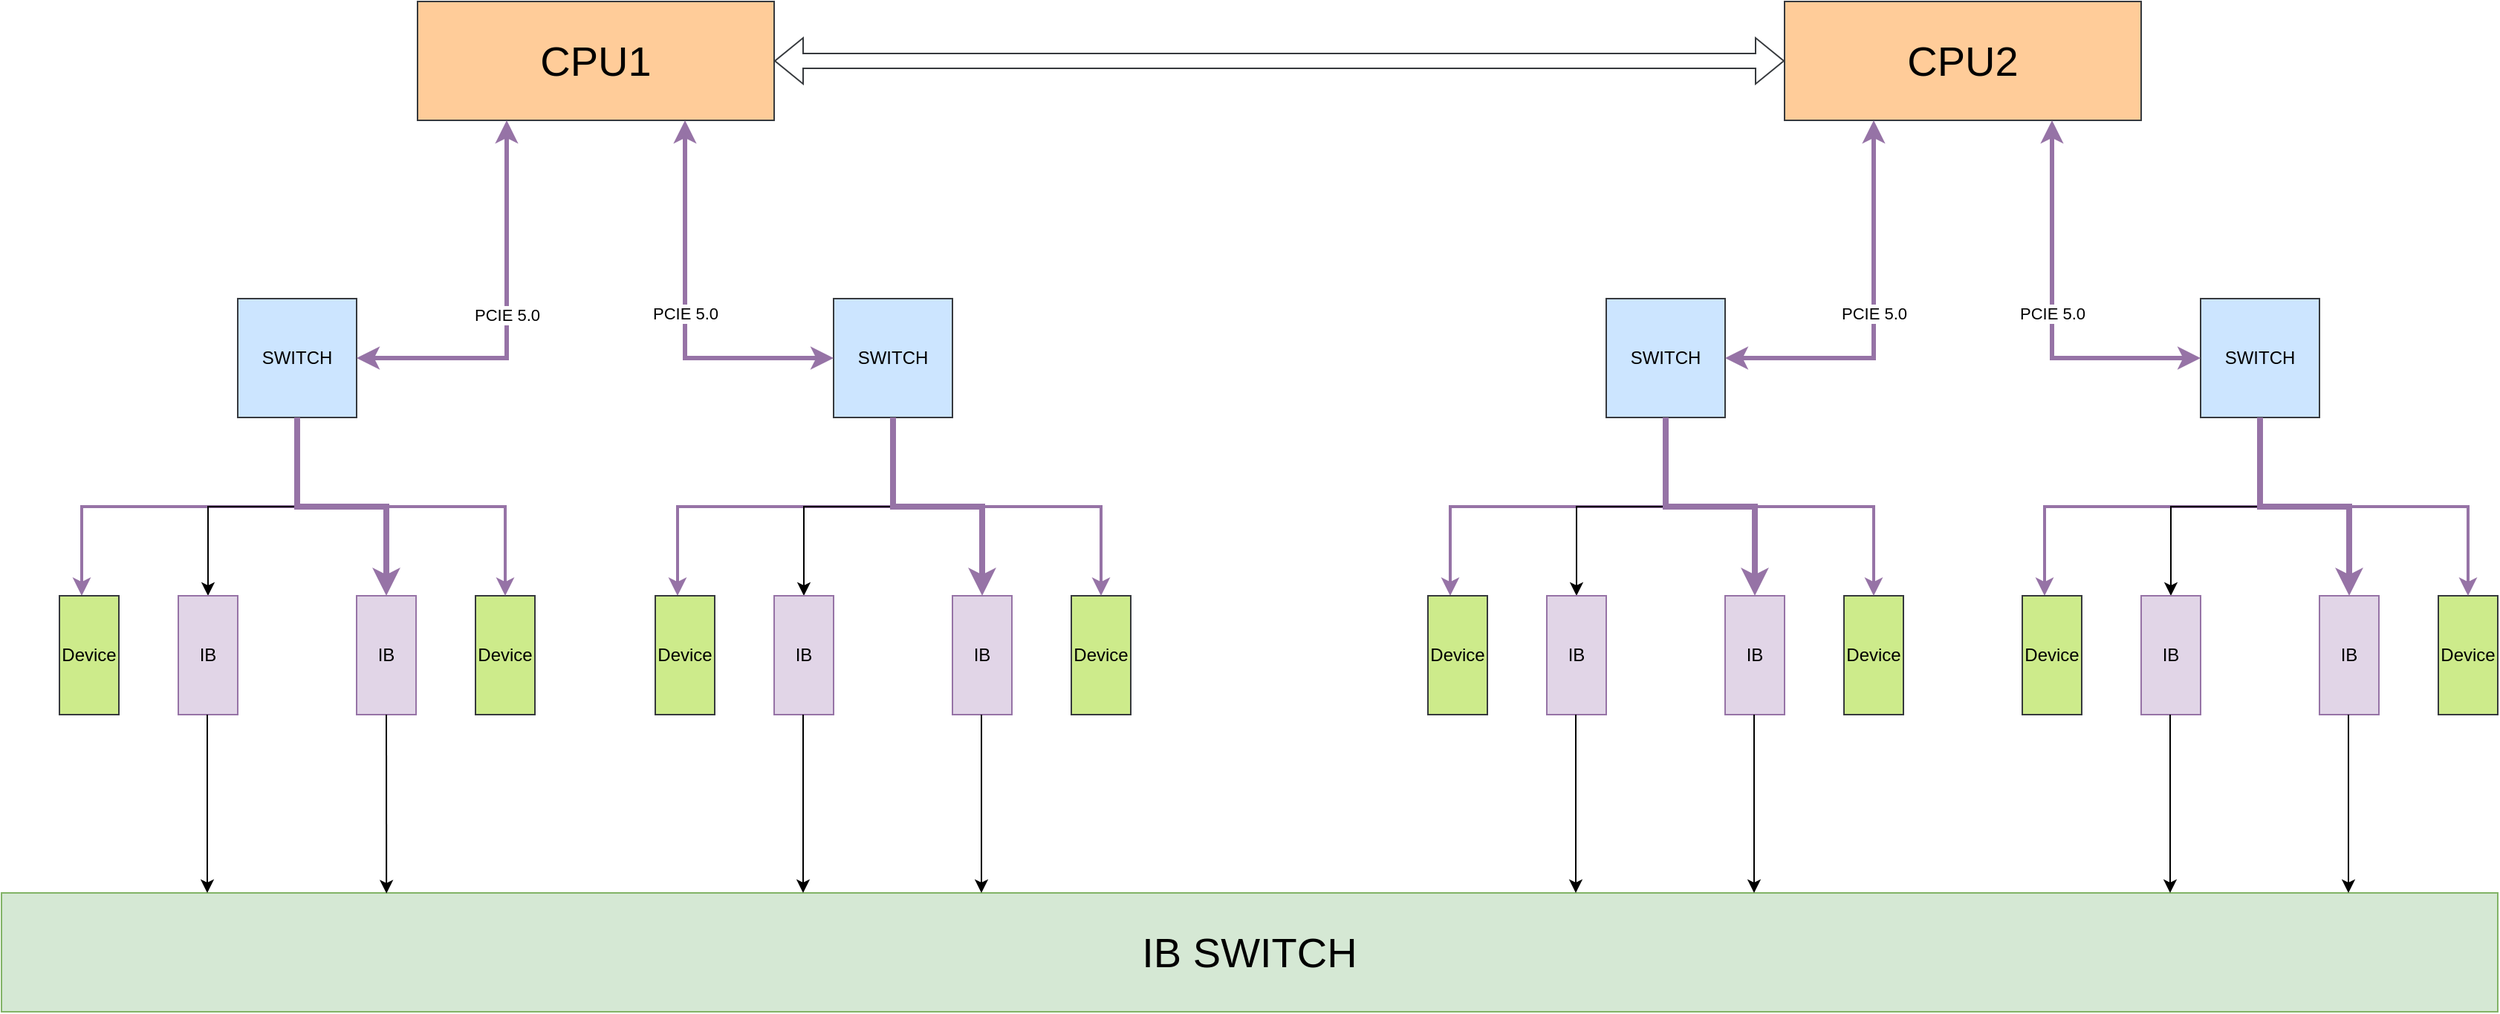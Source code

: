 <mxfile version="21.1.5" type="github">
  <diagram name="Page-1" id="OtXRAXoIm9ZtMbQRtGvd">
    <mxGraphModel dx="2358" dy="1304" grid="1" gridSize="10" guides="1" tooltips="1" connect="1" arrows="1" fold="1" page="1" pageScale="1" pageWidth="850" pageHeight="1100" math="0" shadow="0">
      <root>
        <mxCell id="0" />
        <mxCell id="1" parent="0" />
        <mxCell id="ZVxG6DAl9B7WvxPyJ5Zm-1" value="&lt;font style=&quot;font-size: 28px;&quot;&gt;CPU1&lt;/font&gt;" style="rounded=0;whiteSpace=wrap;html=1;fillColor=#ffcc99;strokeColor=#36393d;" parent="1" vertex="1">
          <mxGeometry x="280" y="200" width="240" height="80" as="geometry" />
        </mxCell>
        <mxCell id="ZVxG6DAl9B7WvxPyJ5Zm-9" value="" style="edgeStyle=orthogonalEdgeStyle;rounded=0;orthogonalLoop=1;jettySize=auto;html=1;fillColor=#e1d5e7;strokeColor=#9673a6;strokeWidth=2;" parent="1" source="ZVxG6DAl9B7WvxPyJ5Zm-4" target="ZVxG6DAl9B7WvxPyJ5Zm-8" edge="1">
          <mxGeometry relative="1" as="geometry">
            <Array as="points">
              <mxPoint x="199" y="540" />
              <mxPoint x="54" y="540" />
            </Array>
          </mxGeometry>
        </mxCell>
        <mxCell id="ZVxG6DAl9B7WvxPyJ5Zm-11" value="" style="edgeStyle=orthogonalEdgeStyle;rounded=0;orthogonalLoop=1;jettySize=auto;html=1;exitX=0.5;exitY=1;exitDx=0;exitDy=0;entryX=0.5;entryY=0;entryDx=0;entryDy=0;" parent="1" source="ZVxG6DAl9B7WvxPyJ5Zm-4" target="ZVxG6DAl9B7WvxPyJ5Zm-10" edge="1">
          <mxGeometry relative="1" as="geometry">
            <Array as="points">
              <mxPoint x="199" y="540" />
              <mxPoint x="139" y="540" />
            </Array>
          </mxGeometry>
        </mxCell>
        <mxCell id="ZVxG6DAl9B7WvxPyJ5Zm-4" value="SWITCH" style="rounded=0;whiteSpace=wrap;html=1;fillColor=#cce5ff;strokeColor=#36393d;" parent="1" vertex="1">
          <mxGeometry x="159" y="400" width="80" height="80" as="geometry" />
        </mxCell>
        <mxCell id="ZVxG6DAl9B7WvxPyJ5Zm-8" value="Device" style="rounded=0;whiteSpace=wrap;html=1;fillColor=#cdeb8b;strokeColor=#36393d;" parent="1" vertex="1">
          <mxGeometry x="39" y="600" width="40" height="80" as="geometry" />
        </mxCell>
        <mxCell id="ZVxG6DAl9B7WvxPyJ5Zm-10" value="IB" style="rounded=0;whiteSpace=wrap;html=1;fillColor=#e1d5e7;strokeColor=#9673a6;" parent="1" vertex="1">
          <mxGeometry x="119" y="600" width="40" height="80" as="geometry" />
        </mxCell>
        <mxCell id="ZVxG6DAl9B7WvxPyJ5Zm-13" value="" style="edgeStyle=orthogonalEdgeStyle;rounded=0;orthogonalLoop=1;jettySize=auto;html=1;entryX=0.5;entryY=0;entryDx=0;entryDy=0;fillColor=#e1d5e7;strokeColor=#9673a6;strokeWidth=4;" parent="1" source="ZVxG6DAl9B7WvxPyJ5Zm-4" target="ZVxG6DAl9B7WvxPyJ5Zm-12" edge="1">
          <mxGeometry relative="1" as="geometry">
            <mxPoint x="199" y="480" as="sourcePoint" />
            <mxPoint x="144" y="600" as="targetPoint" />
            <Array as="points">
              <mxPoint x="199" y="540" />
              <mxPoint x="259" y="540" />
            </Array>
          </mxGeometry>
        </mxCell>
        <mxCell id="ZVxG6DAl9B7WvxPyJ5Zm-12" value="IB" style="rounded=0;whiteSpace=wrap;html=1;fillColor=#e1d5e7;strokeColor=#9673a6;" parent="1" vertex="1">
          <mxGeometry x="239" y="600" width="40" height="80" as="geometry" />
        </mxCell>
        <mxCell id="ZVxG6DAl9B7WvxPyJ5Zm-14" value="Device" style="rounded=0;whiteSpace=wrap;html=1;fillColor=#cdeb8b;strokeColor=#36393d;" parent="1" vertex="1">
          <mxGeometry x="319" y="600" width="40" height="80" as="geometry" />
        </mxCell>
        <mxCell id="ZVxG6DAl9B7WvxPyJ5Zm-15" value="" style="edgeStyle=orthogonalEdgeStyle;rounded=0;orthogonalLoop=1;jettySize=auto;html=1;entryX=0.5;entryY=0;entryDx=0;entryDy=0;exitX=0.5;exitY=1;exitDx=0;exitDy=0;fillColor=#e1d5e7;strokeColor=#9673a6;strokeWidth=2;" parent="1" source="ZVxG6DAl9B7WvxPyJ5Zm-4" target="ZVxG6DAl9B7WvxPyJ5Zm-14" edge="1">
          <mxGeometry relative="1" as="geometry">
            <mxPoint x="209" y="490" as="sourcePoint" />
            <mxPoint x="269" y="610" as="targetPoint" />
            <Array as="points">
              <mxPoint x="199" y="540" />
              <mxPoint x="339" y="540" />
            </Array>
          </mxGeometry>
        </mxCell>
        <mxCell id="ZVxG6DAl9B7WvxPyJ5Zm-16" value="" style="edgeStyle=orthogonalEdgeStyle;rounded=0;orthogonalLoop=1;jettySize=auto;html=1;fillColor=#e1d5e7;strokeColor=#9673a6;strokeWidth=2;" parent="1" source="ZVxG6DAl9B7WvxPyJ5Zm-18" target="ZVxG6DAl9B7WvxPyJ5Zm-19" edge="1">
          <mxGeometry relative="1" as="geometry">
            <Array as="points">
              <mxPoint x="600" y="540" />
              <mxPoint x="455" y="540" />
            </Array>
          </mxGeometry>
        </mxCell>
        <mxCell id="ZVxG6DAl9B7WvxPyJ5Zm-17" value="" style="edgeStyle=orthogonalEdgeStyle;rounded=0;orthogonalLoop=1;jettySize=auto;html=1;exitX=0.5;exitY=1;exitDx=0;exitDy=0;entryX=0.5;entryY=0;entryDx=0;entryDy=0;" parent="1" source="ZVxG6DAl9B7WvxPyJ5Zm-18" target="ZVxG6DAl9B7WvxPyJ5Zm-20" edge="1">
          <mxGeometry relative="1" as="geometry">
            <Array as="points">
              <mxPoint x="600" y="540" />
              <mxPoint x="540" y="540" />
            </Array>
          </mxGeometry>
        </mxCell>
        <mxCell id="ZVxG6DAl9B7WvxPyJ5Zm-18" value="SWITCH" style="rounded=0;whiteSpace=wrap;html=1;fillColor=#cce5ff;strokeColor=#36393d;" parent="1" vertex="1">
          <mxGeometry x="560" y="400" width="80" height="80" as="geometry" />
        </mxCell>
        <mxCell id="ZVxG6DAl9B7WvxPyJ5Zm-19" value="Device" style="rounded=0;whiteSpace=wrap;html=1;fillColor=#cdeb8b;strokeColor=#36393d;" parent="1" vertex="1">
          <mxGeometry x="440" y="600" width="40" height="80" as="geometry" />
        </mxCell>
        <mxCell id="ZVxG6DAl9B7WvxPyJ5Zm-20" value="IB" style="rounded=0;whiteSpace=wrap;html=1;fillColor=#e1d5e7;strokeColor=#9673a6;" parent="1" vertex="1">
          <mxGeometry x="520" y="600" width="40" height="80" as="geometry" />
        </mxCell>
        <mxCell id="ZVxG6DAl9B7WvxPyJ5Zm-21" value="" style="edgeStyle=orthogonalEdgeStyle;rounded=0;orthogonalLoop=1;jettySize=auto;html=1;entryX=0.5;entryY=0;entryDx=0;entryDy=0;fillColor=#e1d5e7;strokeColor=#9673a6;strokeWidth=4;" parent="1" source="ZVxG6DAl9B7WvxPyJ5Zm-18" target="ZVxG6DAl9B7WvxPyJ5Zm-22" edge="1">
          <mxGeometry relative="1" as="geometry">
            <mxPoint x="600" y="480" as="sourcePoint" />
            <mxPoint x="545" y="600" as="targetPoint" />
            <Array as="points">
              <mxPoint x="600" y="540" />
              <mxPoint x="660" y="540" />
            </Array>
          </mxGeometry>
        </mxCell>
        <mxCell id="ZVxG6DAl9B7WvxPyJ5Zm-22" value="IB" style="rounded=0;whiteSpace=wrap;html=1;fillColor=#e1d5e7;strokeColor=#9673a6;" parent="1" vertex="1">
          <mxGeometry x="640" y="600" width="40" height="80" as="geometry" />
        </mxCell>
        <mxCell id="ZVxG6DAl9B7WvxPyJ5Zm-23" value="Device" style="rounded=0;whiteSpace=wrap;html=1;fillColor=#cdeb8b;strokeColor=#36393d;" parent="1" vertex="1">
          <mxGeometry x="720" y="600" width="40" height="80" as="geometry" />
        </mxCell>
        <mxCell id="ZVxG6DAl9B7WvxPyJ5Zm-24" value="" style="edgeStyle=orthogonalEdgeStyle;rounded=0;orthogonalLoop=1;jettySize=auto;html=1;entryX=0.5;entryY=0;entryDx=0;entryDy=0;exitX=0.5;exitY=1;exitDx=0;exitDy=0;fillColor=#e1d5e7;strokeColor=#9673a6;strokeWidth=2;" parent="1" source="ZVxG6DAl9B7WvxPyJ5Zm-18" target="ZVxG6DAl9B7WvxPyJ5Zm-23" edge="1">
          <mxGeometry relative="1" as="geometry">
            <mxPoint x="610" y="490" as="sourcePoint" />
            <mxPoint x="670" y="610" as="targetPoint" />
            <Array as="points">
              <mxPoint x="600" y="540" />
              <mxPoint x="740" y="540" />
            </Array>
          </mxGeometry>
        </mxCell>
        <mxCell id="ZVxG6DAl9B7WvxPyJ5Zm-27" value="PCIE 5.0" style="endArrow=classic;startArrow=classic;html=1;rounded=0;entryX=0.75;entryY=1;entryDx=0;entryDy=0;exitX=0;exitY=0.5;exitDx=0;exitDy=0;strokeWidth=3;fillColor=#e1d5e7;strokeColor=#9673a6;" parent="1" source="ZVxG6DAl9B7WvxPyJ5Zm-18" target="ZVxG6DAl9B7WvxPyJ5Zm-1" edge="1">
          <mxGeometry width="50" height="50" relative="1" as="geometry">
            <mxPoint x="710" y="790" as="sourcePoint" />
            <mxPoint x="760" y="740" as="targetPoint" />
            <Array as="points">
              <mxPoint x="460" y="440" />
            </Array>
          </mxGeometry>
        </mxCell>
        <mxCell id="ZVxG6DAl9B7WvxPyJ5Zm-28" value="PCIE 5.0" style="endArrow=classic;startArrow=classic;html=1;rounded=0;entryX=0.25;entryY=1;entryDx=0;entryDy=0;strokeWidth=3;fillColor=#e1d5e7;strokeColor=#9673a6;" parent="1" source="ZVxG6DAl9B7WvxPyJ5Zm-4" target="ZVxG6DAl9B7WvxPyJ5Zm-1" edge="1">
          <mxGeometry width="50" height="50" relative="1" as="geometry">
            <mxPoint x="570" y="450" as="sourcePoint" />
            <mxPoint x="410" y="290" as="targetPoint" />
            <Array as="points">
              <mxPoint x="340" y="440" />
            </Array>
          </mxGeometry>
        </mxCell>
        <mxCell id="ZVxG6DAl9B7WvxPyJ5Zm-29" value="&lt;font style=&quot;font-size: 28px;&quot;&gt;CPU2&lt;/font&gt;" style="rounded=0;whiteSpace=wrap;html=1;fillColor=#ffcc99;strokeColor=#36393d;" parent="1" vertex="1">
          <mxGeometry x="1200" y="200" width="240" height="80" as="geometry" />
        </mxCell>
        <mxCell id="ZVxG6DAl9B7WvxPyJ5Zm-30" value="" style="edgeStyle=orthogonalEdgeStyle;rounded=0;orthogonalLoop=1;jettySize=auto;html=1;fillColor=#e1d5e7;strokeColor=#9673a6;strokeWidth=2;" parent="1" source="ZVxG6DAl9B7WvxPyJ5Zm-32" target="ZVxG6DAl9B7WvxPyJ5Zm-33" edge="1">
          <mxGeometry relative="1" as="geometry">
            <Array as="points">
              <mxPoint x="1120" y="540" />
              <mxPoint x="975" y="540" />
            </Array>
          </mxGeometry>
        </mxCell>
        <mxCell id="ZVxG6DAl9B7WvxPyJ5Zm-31" value="" style="edgeStyle=orthogonalEdgeStyle;rounded=0;orthogonalLoop=1;jettySize=auto;html=1;exitX=0.5;exitY=1;exitDx=0;exitDy=0;entryX=0.5;entryY=0;entryDx=0;entryDy=0;" parent="1" source="ZVxG6DAl9B7WvxPyJ5Zm-32" target="ZVxG6DAl9B7WvxPyJ5Zm-34" edge="1">
          <mxGeometry relative="1" as="geometry">
            <Array as="points">
              <mxPoint x="1120" y="540" />
              <mxPoint x="1060" y="540" />
            </Array>
          </mxGeometry>
        </mxCell>
        <mxCell id="ZVxG6DAl9B7WvxPyJ5Zm-32" value="SWITCH" style="rounded=0;whiteSpace=wrap;html=1;fillColor=#cce5ff;strokeColor=#36393d;" parent="1" vertex="1">
          <mxGeometry x="1080" y="400" width="80" height="80" as="geometry" />
        </mxCell>
        <mxCell id="ZVxG6DAl9B7WvxPyJ5Zm-33" value="Device" style="rounded=0;whiteSpace=wrap;html=1;fillColor=#cdeb8b;strokeColor=#36393d;" parent="1" vertex="1">
          <mxGeometry x="960" y="600" width="40" height="80" as="geometry" />
        </mxCell>
        <mxCell id="ZVxG6DAl9B7WvxPyJ5Zm-34" value="IB" style="rounded=0;whiteSpace=wrap;html=1;fillColor=#e1d5e7;strokeColor=#9673a6;" parent="1" vertex="1">
          <mxGeometry x="1040" y="600" width="40" height="80" as="geometry" />
        </mxCell>
        <mxCell id="ZVxG6DAl9B7WvxPyJ5Zm-35" value="" style="edgeStyle=orthogonalEdgeStyle;rounded=0;orthogonalLoop=1;jettySize=auto;html=1;entryX=0.5;entryY=0;entryDx=0;entryDy=0;fillColor=#e1d5e7;strokeColor=#9673a6;strokeWidth=4;" parent="1" source="ZVxG6DAl9B7WvxPyJ5Zm-32" target="ZVxG6DAl9B7WvxPyJ5Zm-36" edge="1">
          <mxGeometry relative="1" as="geometry">
            <mxPoint x="1120" y="480" as="sourcePoint" />
            <mxPoint x="1065" y="600" as="targetPoint" />
            <Array as="points">
              <mxPoint x="1120" y="540" />
              <mxPoint x="1180" y="540" />
            </Array>
          </mxGeometry>
        </mxCell>
        <mxCell id="ZVxG6DAl9B7WvxPyJ5Zm-36" value="IB" style="rounded=0;whiteSpace=wrap;html=1;fillColor=#e1d5e7;strokeColor=#9673a6;" parent="1" vertex="1">
          <mxGeometry x="1160" y="600" width="40" height="80" as="geometry" />
        </mxCell>
        <mxCell id="ZVxG6DAl9B7WvxPyJ5Zm-37" value="Device" style="rounded=0;whiteSpace=wrap;html=1;fillColor=#cdeb8b;strokeColor=#36393d;" parent="1" vertex="1">
          <mxGeometry x="1240" y="600" width="40" height="80" as="geometry" />
        </mxCell>
        <mxCell id="ZVxG6DAl9B7WvxPyJ5Zm-38" value="" style="edgeStyle=orthogonalEdgeStyle;rounded=0;orthogonalLoop=1;jettySize=auto;html=1;entryX=0.5;entryY=0;entryDx=0;entryDy=0;exitX=0.5;exitY=1;exitDx=0;exitDy=0;fillColor=#e1d5e7;strokeColor=#9673a6;strokeWidth=2;" parent="1" source="ZVxG6DAl9B7WvxPyJ5Zm-32" target="ZVxG6DAl9B7WvxPyJ5Zm-37" edge="1">
          <mxGeometry relative="1" as="geometry">
            <mxPoint x="1130" y="490" as="sourcePoint" />
            <mxPoint x="1190" y="610" as="targetPoint" />
            <Array as="points">
              <mxPoint x="1120" y="540" />
              <mxPoint x="1260" y="540" />
            </Array>
          </mxGeometry>
        </mxCell>
        <mxCell id="ZVxG6DAl9B7WvxPyJ5Zm-39" value="" style="edgeStyle=orthogonalEdgeStyle;rounded=0;orthogonalLoop=1;jettySize=auto;html=1;fillColor=#e1d5e7;strokeColor=#9673a6;strokeWidth=2;" parent="1" source="ZVxG6DAl9B7WvxPyJ5Zm-41" target="ZVxG6DAl9B7WvxPyJ5Zm-42" edge="1">
          <mxGeometry relative="1" as="geometry">
            <Array as="points">
              <mxPoint x="1520" y="540" />
              <mxPoint x="1375" y="540" />
            </Array>
          </mxGeometry>
        </mxCell>
        <mxCell id="ZVxG6DAl9B7WvxPyJ5Zm-40" value="" style="edgeStyle=orthogonalEdgeStyle;rounded=0;orthogonalLoop=1;jettySize=auto;html=1;exitX=0.5;exitY=1;exitDx=0;exitDy=0;entryX=0.5;entryY=0;entryDx=0;entryDy=0;" parent="1" source="ZVxG6DAl9B7WvxPyJ5Zm-41" target="ZVxG6DAl9B7WvxPyJ5Zm-43" edge="1">
          <mxGeometry relative="1" as="geometry">
            <Array as="points">
              <mxPoint x="1520" y="540" />
              <mxPoint x="1460" y="540" />
            </Array>
          </mxGeometry>
        </mxCell>
        <mxCell id="ZVxG6DAl9B7WvxPyJ5Zm-41" value="SWITCH" style="rounded=0;whiteSpace=wrap;html=1;fillColor=#cce5ff;strokeColor=#36393d;" parent="1" vertex="1">
          <mxGeometry x="1480" y="400" width="80" height="80" as="geometry" />
        </mxCell>
        <mxCell id="ZVxG6DAl9B7WvxPyJ5Zm-42" value="Device" style="rounded=0;whiteSpace=wrap;html=1;fillColor=#cdeb8b;strokeColor=#36393d;" parent="1" vertex="1">
          <mxGeometry x="1360" y="600" width="40" height="80" as="geometry" />
        </mxCell>
        <mxCell id="ZVxG6DAl9B7WvxPyJ5Zm-43" value="IB" style="rounded=0;whiteSpace=wrap;html=1;fillColor=#e1d5e7;strokeColor=#9673a6;" parent="1" vertex="1">
          <mxGeometry x="1440" y="600" width="40" height="80" as="geometry" />
        </mxCell>
        <mxCell id="ZVxG6DAl9B7WvxPyJ5Zm-44" value="" style="edgeStyle=orthogonalEdgeStyle;rounded=0;orthogonalLoop=1;jettySize=auto;html=1;entryX=0.5;entryY=0;entryDx=0;entryDy=0;fillColor=#e1d5e7;strokeColor=#9673a6;strokeWidth=4;" parent="1" source="ZVxG6DAl9B7WvxPyJ5Zm-41" target="ZVxG6DAl9B7WvxPyJ5Zm-45" edge="1">
          <mxGeometry relative="1" as="geometry">
            <mxPoint x="1520" y="480" as="sourcePoint" />
            <mxPoint x="1465" y="600" as="targetPoint" />
            <Array as="points">
              <mxPoint x="1520" y="540" />
              <mxPoint x="1580" y="540" />
            </Array>
          </mxGeometry>
        </mxCell>
        <mxCell id="ZVxG6DAl9B7WvxPyJ5Zm-45" value="IB" style="rounded=0;whiteSpace=wrap;html=1;fillColor=#e1d5e7;strokeColor=#9673a6;" parent="1" vertex="1">
          <mxGeometry x="1560" y="600" width="40" height="80" as="geometry" />
        </mxCell>
        <mxCell id="ZVxG6DAl9B7WvxPyJ5Zm-46" value="Device" style="rounded=0;whiteSpace=wrap;html=1;fillColor=#cdeb8b;strokeColor=#36393d;" parent="1" vertex="1">
          <mxGeometry x="1640" y="600" width="40" height="80" as="geometry" />
        </mxCell>
        <mxCell id="ZVxG6DAl9B7WvxPyJ5Zm-47" value="" style="edgeStyle=orthogonalEdgeStyle;rounded=0;orthogonalLoop=1;jettySize=auto;html=1;entryX=0.5;entryY=0;entryDx=0;entryDy=0;exitX=0.5;exitY=1;exitDx=0;exitDy=0;fillColor=#e1d5e7;strokeColor=#9673a6;strokeWidth=2;" parent="1" source="ZVxG6DAl9B7WvxPyJ5Zm-41" target="ZVxG6DAl9B7WvxPyJ5Zm-46" edge="1">
          <mxGeometry relative="1" as="geometry">
            <mxPoint x="1530" y="490" as="sourcePoint" />
            <mxPoint x="1590" y="610" as="targetPoint" />
            <Array as="points">
              <mxPoint x="1520" y="540" />
              <mxPoint x="1660" y="540" />
            </Array>
          </mxGeometry>
        </mxCell>
        <mxCell id="ZVxG6DAl9B7WvxPyJ5Zm-48" value="PCIE 5.0" style="endArrow=classic;startArrow=classic;html=1;rounded=0;entryX=0.75;entryY=1;entryDx=0;entryDy=0;exitX=0;exitY=0.5;exitDx=0;exitDy=0;strokeWidth=3;fillColor=#e1d5e7;strokeColor=#9673a6;" parent="1" source="ZVxG6DAl9B7WvxPyJ5Zm-41" target="ZVxG6DAl9B7WvxPyJ5Zm-29" edge="1">
          <mxGeometry width="50" height="50" relative="1" as="geometry">
            <mxPoint x="1630" y="790" as="sourcePoint" />
            <mxPoint x="1680" y="740" as="targetPoint" />
            <Array as="points">
              <mxPoint x="1380" y="440" />
            </Array>
          </mxGeometry>
        </mxCell>
        <mxCell id="ZVxG6DAl9B7WvxPyJ5Zm-49" value="PCIE 5.0" style="endArrow=classic;startArrow=classic;html=1;rounded=0;entryX=0.25;entryY=1;entryDx=0;entryDy=0;strokeWidth=3;fillColor=#e1d5e7;strokeColor=#9673a6;" parent="1" source="ZVxG6DAl9B7WvxPyJ5Zm-32" target="ZVxG6DAl9B7WvxPyJ5Zm-29" edge="1">
          <mxGeometry width="50" height="50" relative="1" as="geometry">
            <mxPoint x="1490" y="450" as="sourcePoint" />
            <mxPoint x="1330" y="290" as="targetPoint" />
            <Array as="points">
              <mxPoint x="1260" y="440" />
            </Array>
          </mxGeometry>
        </mxCell>
        <mxCell id="ZVxG6DAl9B7WvxPyJ5Zm-50" value="" style="shape=flexArrow;endArrow=classic;startArrow=classic;html=1;rounded=0;entryX=0;entryY=0.5;entryDx=0;entryDy=0;fillColor=#ffffff;strokeColor=#36393d;" parent="1" source="ZVxG6DAl9B7WvxPyJ5Zm-1" target="ZVxG6DAl9B7WvxPyJ5Zm-29" edge="1">
          <mxGeometry width="100" height="100" relative="1" as="geometry">
            <mxPoint x="680" y="820" as="sourcePoint" />
            <mxPoint x="780" y="720" as="targetPoint" />
          </mxGeometry>
        </mxCell>
        <mxCell id="ZVxG6DAl9B7WvxPyJ5Zm-52" value="&lt;font style=&quot;font-size: 28px;&quot;&gt;IB SWITCH&lt;/font&gt;" style="rounded=0;whiteSpace=wrap;html=1;fillColor=#d5e8d4;strokeColor=#82b366;" parent="1" vertex="1">
          <mxGeometry y="800" width="1680" height="80" as="geometry" />
        </mxCell>
        <mxCell id="Ee2Apzy48H1--FlRNFdk-3" value="" style="endArrow=classic;html=1;rounded=0;exitX=0.5;exitY=1;exitDx=0;exitDy=0;entryX=0.131;entryY=0.004;entryDx=0;entryDy=0;entryPerimeter=0;" parent="1" source="ZVxG6DAl9B7WvxPyJ5Zm-12" edge="1">
          <mxGeometry width="50" height="50" relative="1" as="geometry">
            <mxPoint x="409" y="650" as="sourcePoint" />
            <mxPoint x="259.08" y="800.32" as="targetPoint" />
          </mxGeometry>
        </mxCell>
        <mxCell id="Ee2Apzy48H1--FlRNFdk-5" value="" style="endArrow=classic;html=1;rounded=0;exitX=0.5;exitY=1;exitDx=0;exitDy=0;entryX=0.131;entryY=0.004;entryDx=0;entryDy=0;entryPerimeter=0;" parent="1" edge="1">
          <mxGeometry width="50" height="50" relative="1" as="geometry">
            <mxPoint x="659.5" y="680" as="sourcePoint" />
            <mxPoint x="659.5" y="800" as="targetPoint" />
          </mxGeometry>
        </mxCell>
        <mxCell id="Ee2Apzy48H1--FlRNFdk-6" value="" style="endArrow=classic;html=1;rounded=0;exitX=0.5;exitY=1;exitDx=0;exitDy=0;entryX=0.131;entryY=0.004;entryDx=0;entryDy=0;entryPerimeter=0;" parent="1" edge="1">
          <mxGeometry width="50" height="50" relative="1" as="geometry">
            <mxPoint x="1179.5" y="680" as="sourcePoint" />
            <mxPoint x="1179.5" y="800" as="targetPoint" />
          </mxGeometry>
        </mxCell>
        <mxCell id="Ee2Apzy48H1--FlRNFdk-7" value="" style="endArrow=classic;html=1;rounded=0;exitX=0.5;exitY=1;exitDx=0;exitDy=0;entryX=0.131;entryY=0.004;entryDx=0;entryDy=0;entryPerimeter=0;" parent="1" edge="1">
          <mxGeometry width="50" height="50" relative="1" as="geometry">
            <mxPoint x="1579.5" y="680" as="sourcePoint" />
            <mxPoint x="1579.5" y="800" as="targetPoint" />
          </mxGeometry>
        </mxCell>
        <mxCell id="1z9y74VlIo8mX_Hv8q_E-1" value="" style="endArrow=classic;html=1;rounded=0;exitX=0.5;exitY=1;exitDx=0;exitDy=0;entryX=0.131;entryY=0.004;entryDx=0;entryDy=0;entryPerimeter=0;" edge="1" parent="1">
          <mxGeometry width="50" height="50" relative="1" as="geometry">
            <mxPoint x="1059.5" y="680" as="sourcePoint" />
            <mxPoint x="1059.5" y="800" as="targetPoint" />
          </mxGeometry>
        </mxCell>
        <mxCell id="1z9y74VlIo8mX_Hv8q_E-2" value="" style="endArrow=classic;html=1;rounded=0;exitX=0.5;exitY=1;exitDx=0;exitDy=0;entryX=0.131;entryY=0.004;entryDx=0;entryDy=0;entryPerimeter=0;" edge="1" parent="1">
          <mxGeometry width="50" height="50" relative="1" as="geometry">
            <mxPoint x="1459.5" y="680" as="sourcePoint" />
            <mxPoint x="1459.5" y="800" as="targetPoint" />
          </mxGeometry>
        </mxCell>
        <mxCell id="1z9y74VlIo8mX_Hv8q_E-3" value="" style="endArrow=classic;html=1;rounded=0;exitX=0.5;exitY=1;exitDx=0;exitDy=0;entryX=0.131;entryY=0.004;entryDx=0;entryDy=0;entryPerimeter=0;" edge="1" parent="1">
          <mxGeometry width="50" height="50" relative="1" as="geometry">
            <mxPoint x="539.5" y="680" as="sourcePoint" />
            <mxPoint x="539.5" y="800" as="targetPoint" />
          </mxGeometry>
        </mxCell>
        <mxCell id="1z9y74VlIo8mX_Hv8q_E-6" value="" style="endArrow=classic;html=1;rounded=0;exitX=0.5;exitY=1;exitDx=0;exitDy=0;entryX=0.131;entryY=0.004;entryDx=0;entryDy=0;entryPerimeter=0;" edge="1" parent="1">
          <mxGeometry width="50" height="50" relative="1" as="geometry">
            <mxPoint x="138.5" y="680" as="sourcePoint" />
            <mxPoint x="138.5" y="800" as="targetPoint" />
          </mxGeometry>
        </mxCell>
      </root>
    </mxGraphModel>
  </diagram>
</mxfile>
